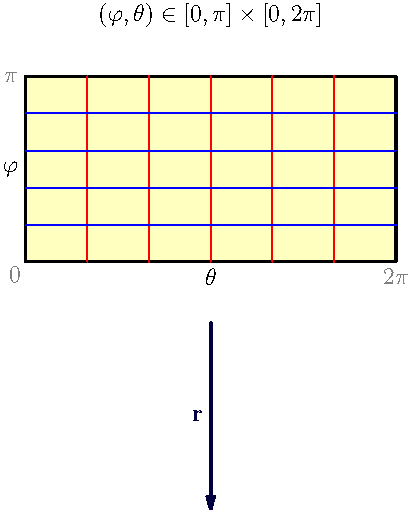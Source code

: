 size(9cm);
usepackage("amsmath");

filldraw(box((0,0),(6,3)), paleyellow, black+1.2);

for (int i=1; i<=5; ++i) {
  draw((i,0)--(i,3), red);
}


for (int i=1; i<=4; ++i) {
  draw((0,3*i/5)--(6,3*i/5), blue);
}
label("$\varphi$", (0,1.5), dir(180));
label("$\theta$", (3,0), dir(-90));
label("$0$", (0,0), dir(225), grey);
label("$\pi$", (0,3), dir(180), grey);
label("$2\pi$", (6,0), dir(-90), grey);

label("$(\varphi, \theta) \in [0,\pi] \times [0,2\pi]$", (3,4));

draw("$\mathbf{r}$", (3,-1)--(3,-4), darkblue+1.5, EndArrow(6));
